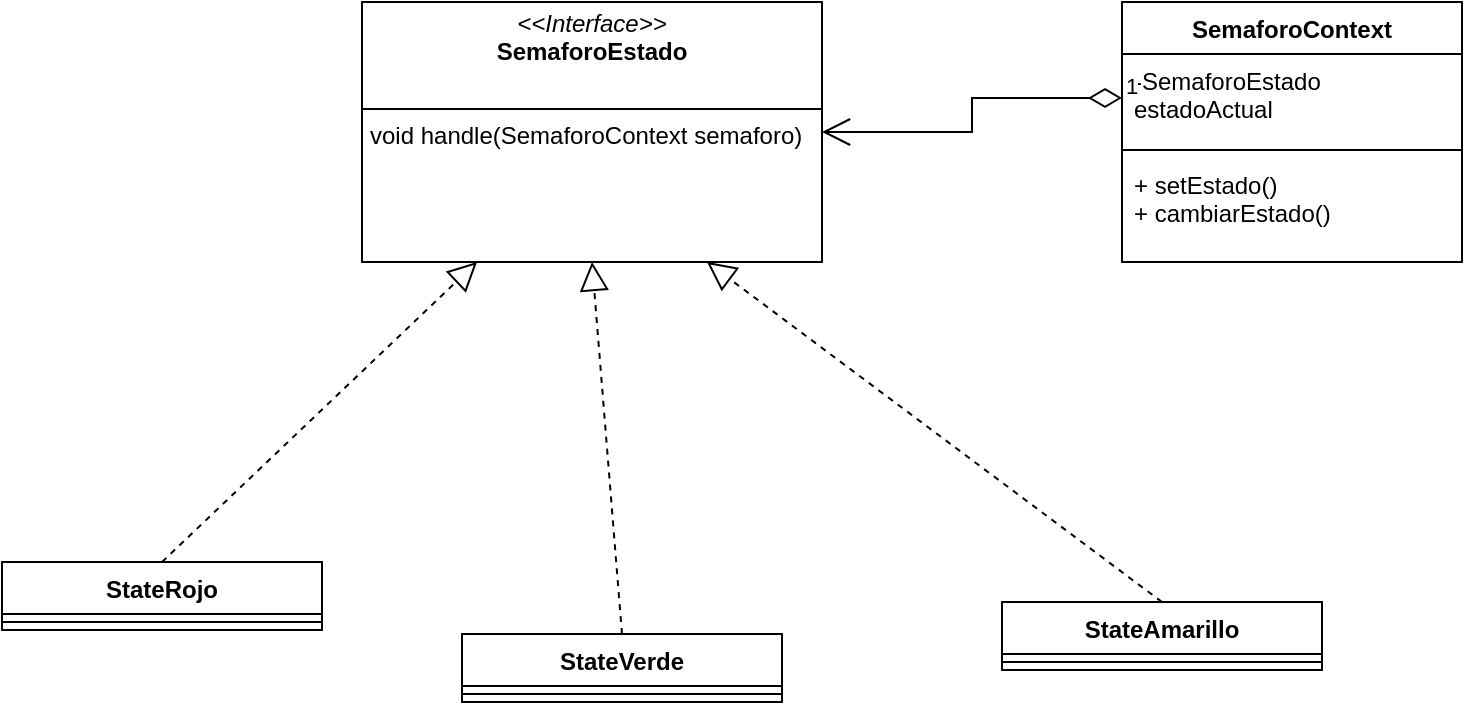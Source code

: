 <mxfile version="24.8.3">
  <diagram name="Página-1" id="pgppmVgSAuue17JLcqYZ">
    <mxGraphModel dx="950" dy="502" grid="1" gridSize="10" guides="1" tooltips="1" connect="1" arrows="1" fold="1" page="1" pageScale="1" pageWidth="827" pageHeight="1169" math="0" shadow="0">
      <root>
        <mxCell id="0" />
        <mxCell id="1" parent="0" />
        <mxCell id="4ExTMllCiQqMya06WrQy-1" value="SemaforoContext" style="swimlane;fontStyle=1;align=center;verticalAlign=top;childLayout=stackLayout;horizontal=1;startSize=26;horizontalStack=0;resizeParent=1;resizeParentMax=0;resizeLast=0;collapsible=1;marginBottom=0;whiteSpace=wrap;html=1;" vertex="1" parent="1">
          <mxGeometry x="620" y="30" width="170" height="130" as="geometry" />
        </mxCell>
        <mxCell id="4ExTMllCiQqMya06WrQy-2" value="-SemaforoEstado estadoActual" style="text;strokeColor=none;fillColor=none;align=left;verticalAlign=top;spacingLeft=4;spacingRight=4;overflow=hidden;rotatable=0;points=[[0,0.5],[1,0.5]];portConstraint=eastwest;whiteSpace=wrap;html=1;" vertex="1" parent="4ExTMllCiQqMya06WrQy-1">
          <mxGeometry y="26" width="170" height="44" as="geometry" />
        </mxCell>
        <mxCell id="4ExTMllCiQqMya06WrQy-3" value="" style="line;strokeWidth=1;fillColor=none;align=left;verticalAlign=middle;spacingTop=-1;spacingLeft=3;spacingRight=3;rotatable=0;labelPosition=right;points=[];portConstraint=eastwest;strokeColor=inherit;" vertex="1" parent="4ExTMllCiQqMya06WrQy-1">
          <mxGeometry y="70" width="170" height="8" as="geometry" />
        </mxCell>
        <mxCell id="4ExTMllCiQqMya06WrQy-4" value="+ setEstado()&lt;div&gt;+ cambiarEstado()&lt;/div&gt;" style="text;strokeColor=none;fillColor=none;align=left;verticalAlign=top;spacingLeft=4;spacingRight=4;overflow=hidden;rotatable=0;points=[[0,0.5],[1,0.5]];portConstraint=eastwest;whiteSpace=wrap;html=1;" vertex="1" parent="4ExTMllCiQqMya06WrQy-1">
          <mxGeometry y="78" width="170" height="52" as="geometry" />
        </mxCell>
        <mxCell id="4ExTMllCiQqMya06WrQy-5" value="StateVerde" style="swimlane;fontStyle=1;align=center;verticalAlign=top;childLayout=stackLayout;horizontal=1;startSize=26;horizontalStack=0;resizeParent=1;resizeParentMax=0;resizeLast=0;collapsible=1;marginBottom=0;whiteSpace=wrap;html=1;" vertex="1" parent="1">
          <mxGeometry x="290" y="346" width="160" height="34" as="geometry" />
        </mxCell>
        <mxCell id="4ExTMllCiQqMya06WrQy-7" value="" style="line;strokeWidth=1;fillColor=none;align=left;verticalAlign=middle;spacingTop=-1;spacingLeft=3;spacingRight=3;rotatable=0;labelPosition=right;points=[];portConstraint=eastwest;strokeColor=inherit;" vertex="1" parent="4ExTMllCiQqMya06WrQy-5">
          <mxGeometry y="26" width="160" height="8" as="geometry" />
        </mxCell>
        <mxCell id="4ExTMllCiQqMya06WrQy-9" value="&lt;p style=&quot;margin:0px;margin-top:4px;text-align:center;&quot;&gt;&lt;i&gt;&amp;lt;&amp;lt;Interface&amp;gt;&amp;gt;&lt;/i&gt;&lt;br&gt;&lt;b&gt;SemaforoEstado&lt;/b&gt;&lt;/p&gt;&lt;p style=&quot;margin:0px;margin-left:4px;&quot;&gt;&lt;br&gt;&lt;/p&gt;&lt;hr size=&quot;1&quot; style=&quot;border-style:solid;&quot;&gt;&lt;p style=&quot;margin:0px;margin-left:4px;&quot;&gt;void handle(SemaforoContext semaforo)&lt;/p&gt;" style="verticalAlign=top;align=left;overflow=fill;html=1;whiteSpace=wrap;" vertex="1" parent="1">
          <mxGeometry x="240" y="30" width="230" height="130" as="geometry" />
        </mxCell>
        <mxCell id="4ExTMllCiQqMya06WrQy-10" value="StateRojo" style="swimlane;fontStyle=1;align=center;verticalAlign=top;childLayout=stackLayout;horizontal=1;startSize=26;horizontalStack=0;resizeParent=1;resizeParentMax=0;resizeLast=0;collapsible=1;marginBottom=0;whiteSpace=wrap;html=1;" vertex="1" parent="1">
          <mxGeometry x="60" y="310" width="160" height="34" as="geometry" />
        </mxCell>
        <mxCell id="4ExTMllCiQqMya06WrQy-12" value="" style="line;strokeWidth=1;fillColor=none;align=left;verticalAlign=middle;spacingTop=-1;spacingLeft=3;spacingRight=3;rotatable=0;labelPosition=right;points=[];portConstraint=eastwest;strokeColor=inherit;" vertex="1" parent="4ExTMllCiQqMya06WrQy-10">
          <mxGeometry y="26" width="160" height="8" as="geometry" />
        </mxCell>
        <mxCell id="4ExTMllCiQqMya06WrQy-14" value="StateAmarillo" style="swimlane;fontStyle=1;align=center;verticalAlign=top;childLayout=stackLayout;horizontal=1;startSize=26;horizontalStack=0;resizeParent=1;resizeParentMax=0;resizeLast=0;collapsible=1;marginBottom=0;whiteSpace=wrap;html=1;" vertex="1" parent="1">
          <mxGeometry x="560" y="330" width="160" height="34" as="geometry" />
        </mxCell>
        <mxCell id="4ExTMllCiQqMya06WrQy-16" value="" style="line;strokeWidth=1;fillColor=none;align=left;verticalAlign=middle;spacingTop=-1;spacingLeft=3;spacingRight=3;rotatable=0;labelPosition=right;points=[];portConstraint=eastwest;strokeColor=inherit;" vertex="1" parent="4ExTMllCiQqMya06WrQy-14">
          <mxGeometry y="26" width="160" height="8" as="geometry" />
        </mxCell>
        <mxCell id="4ExTMllCiQqMya06WrQy-19" value="" style="endArrow=block;dashed=1;endFill=0;endSize=12;html=1;rounded=0;exitX=0.5;exitY=0;exitDx=0;exitDy=0;entryX=0.25;entryY=1;entryDx=0;entryDy=0;" edge="1" parent="1" source="4ExTMllCiQqMya06WrQy-10" target="4ExTMllCiQqMya06WrQy-9">
          <mxGeometry width="160" relative="1" as="geometry">
            <mxPoint x="260" y="230" as="sourcePoint" />
            <mxPoint x="210" y="130" as="targetPoint" />
          </mxGeometry>
        </mxCell>
        <mxCell id="4ExTMllCiQqMya06WrQy-20" value="" style="endArrow=block;dashed=1;endFill=0;endSize=12;html=1;rounded=0;entryX=0.5;entryY=1;entryDx=0;entryDy=0;exitX=0.5;exitY=0;exitDx=0;exitDy=0;" edge="1" parent="1" source="4ExTMllCiQqMya06WrQy-5" target="4ExTMllCiQqMya06WrQy-9">
          <mxGeometry width="160" relative="1" as="geometry">
            <mxPoint x="450" y="329" as="sourcePoint" />
            <mxPoint x="550" y="150" as="targetPoint" />
          </mxGeometry>
        </mxCell>
        <mxCell id="4ExTMllCiQqMya06WrQy-21" value="" style="endArrow=block;dashed=1;endFill=0;endSize=12;html=1;rounded=0;entryX=0.75;entryY=1;entryDx=0;entryDy=0;exitX=0.5;exitY=0;exitDx=0;exitDy=0;" edge="1" parent="1" source="4ExTMllCiQqMya06WrQy-14" target="4ExTMllCiQqMya06WrQy-9">
          <mxGeometry width="160" relative="1" as="geometry">
            <mxPoint x="420" y="346" as="sourcePoint" />
            <mxPoint x="520" y="167" as="targetPoint" />
          </mxGeometry>
        </mxCell>
        <mxCell id="4ExTMllCiQqMya06WrQy-22" value="1" style="endArrow=open;html=1;endSize=12;startArrow=diamondThin;startSize=14;startFill=0;edgeStyle=orthogonalEdgeStyle;align=left;verticalAlign=bottom;rounded=0;entryX=1;entryY=0.5;entryDx=0;entryDy=0;exitX=0;exitY=0.5;exitDx=0;exitDy=0;" edge="1" parent="1" source="4ExTMllCiQqMya06WrQy-2" target="4ExTMllCiQqMya06WrQy-9">
          <mxGeometry x="-1" y="3" relative="1" as="geometry">
            <mxPoint x="530" y="130" as="sourcePoint" />
            <mxPoint x="660" y="20" as="targetPoint" />
          </mxGeometry>
        </mxCell>
      </root>
    </mxGraphModel>
  </diagram>
</mxfile>
